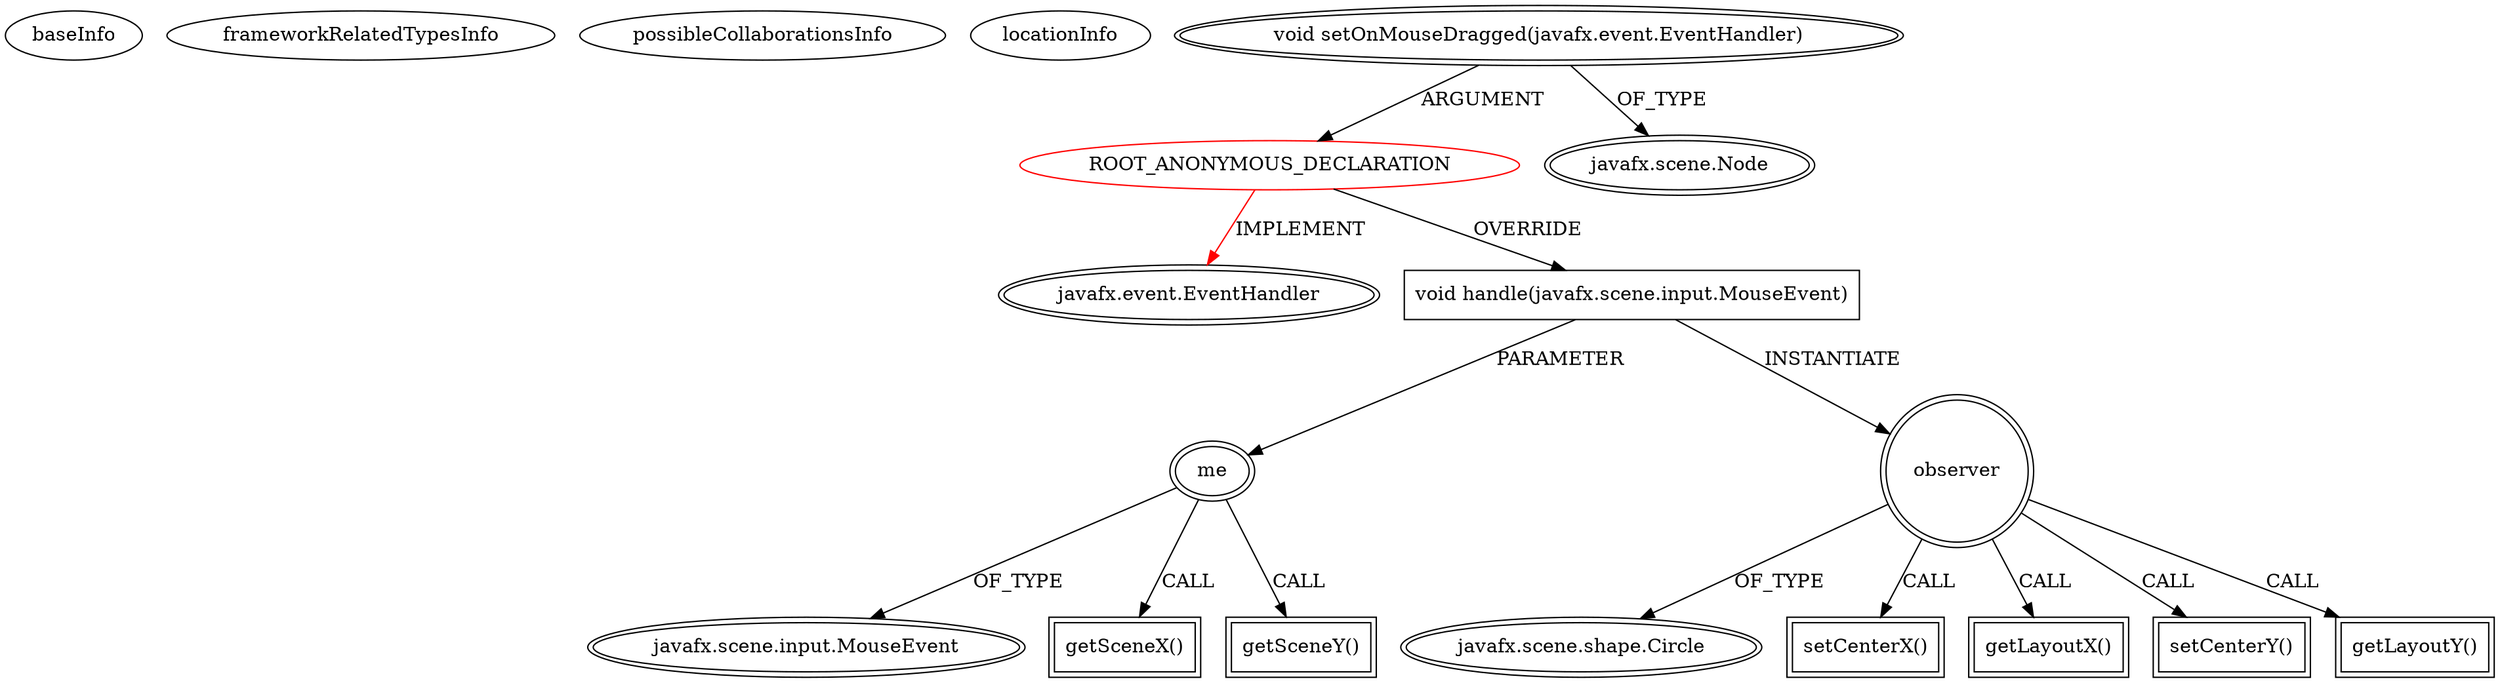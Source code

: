 digraph {
baseInfo[graphId=1250,category="extension_graph",isAnonymous=true,possibleRelation=false]
frameworkRelatedTypesInfo[0="javafx.event.EventHandler"]
possibleCollaborationsInfo[]
locationInfo[projectName="Stephane-Lin-Physics-Animation",filePath="/Stephane-Lin-Physics-Animation/Physics-Animation-master/Physics Simulation/src/Waves_animations/DopplerEffect.java",contextSignature="void setDragEvent()",graphId="1250"]
0[label="ROOT_ANONYMOUS_DECLARATION",vertexType="ROOT_ANONYMOUS_DECLARATION",isFrameworkType=false,color=red]
1[label="javafx.event.EventHandler",vertexType="FRAMEWORK_INTERFACE_TYPE",isFrameworkType=true,peripheries=2]
2[label="void setOnMouseDragged(javafx.event.EventHandler)",vertexType="OUTSIDE_CALL",isFrameworkType=true,peripheries=2]
3[label="javafx.scene.Node",vertexType="FRAMEWORK_CLASS_TYPE",isFrameworkType=true,peripheries=2]
4[label="void handle(javafx.scene.input.MouseEvent)",vertexType="OVERRIDING_METHOD_DECLARATION",isFrameworkType=false,shape=box]
5[label="me",vertexType="PARAMETER_DECLARATION",isFrameworkType=true,peripheries=2]
6[label="javafx.scene.input.MouseEvent",vertexType="FRAMEWORK_CLASS_TYPE",isFrameworkType=true,peripheries=2]
7[label="observer",vertexType="VARIABLE_EXPRESION",isFrameworkType=true,peripheries=2,shape=circle]
9[label="javafx.scene.shape.Circle",vertexType="FRAMEWORK_CLASS_TYPE",isFrameworkType=true,peripheries=2]
8[label="setCenterX()",vertexType="INSIDE_CALL",isFrameworkType=true,peripheries=2,shape=box]
11[label="getSceneX()",vertexType="INSIDE_CALL",isFrameworkType=true,peripheries=2,shape=box]
13[label="getLayoutX()",vertexType="INSIDE_CALL",isFrameworkType=true,peripheries=2,shape=box]
15[label="setCenterY()",vertexType="INSIDE_CALL",isFrameworkType=true,peripheries=2,shape=box]
17[label="getSceneY()",vertexType="INSIDE_CALL",isFrameworkType=true,peripheries=2,shape=box]
19[label="getLayoutY()",vertexType="INSIDE_CALL",isFrameworkType=true,peripheries=2,shape=box]
0->1[label="IMPLEMENT",color=red]
2->0[label="ARGUMENT"]
2->3[label="OF_TYPE"]
0->4[label="OVERRIDE"]
5->6[label="OF_TYPE"]
4->5[label="PARAMETER"]
4->7[label="INSTANTIATE"]
7->9[label="OF_TYPE"]
7->8[label="CALL"]
5->11[label="CALL"]
7->13[label="CALL"]
7->15[label="CALL"]
5->17[label="CALL"]
7->19[label="CALL"]
}
